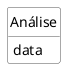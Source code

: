 @startuml dominio-code

hide circle
hide methods
hide empty members

skinparam class {
    BackgroundColor White
    ArrowColor Black
    BorderColor #505050
}

class "Análise" as Analise {
    data
}

@enduml
